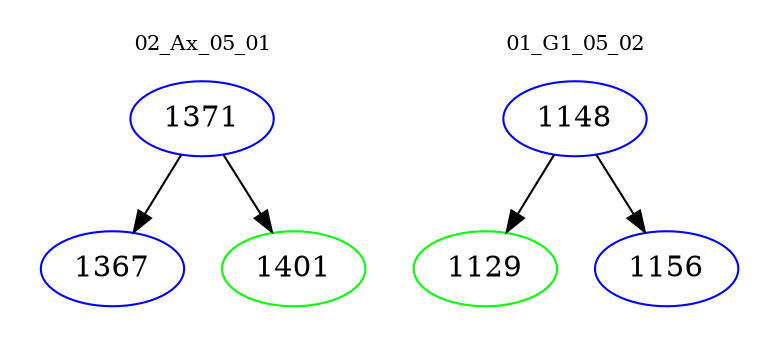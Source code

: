 digraph{
subgraph cluster_0 {
color = white
label = "02_Ax_05_01";
fontsize=10;
T0_1371 [label="1371", color="blue"]
T0_1371 -> T0_1367 [color="black"]
T0_1367 [label="1367", color="blue"]
T0_1371 -> T0_1401 [color="black"]
T0_1401 [label="1401", color="green"]
}
subgraph cluster_1 {
color = white
label = "01_G1_05_02";
fontsize=10;
T1_1148 [label="1148", color="blue"]
T1_1148 -> T1_1129 [color="black"]
T1_1129 [label="1129", color="green"]
T1_1148 -> T1_1156 [color="black"]
T1_1156 [label="1156", color="blue"]
}
}
